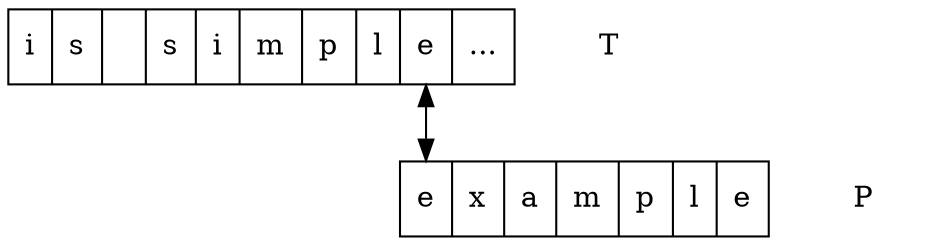digraph G{
	node[shape=record]
    w[label="i|s| |s|i|m|p|l|<r> e|..."];
    T[shape=plaintext];
    p[label="<r> e|x|a|m|p|l|e"];
    P[shape=plaintext];
    //w:h->p:h[style=invis];
    w:r->p:r[dir=both];
    {rank=same w T}
    {rank=same p P}
}
